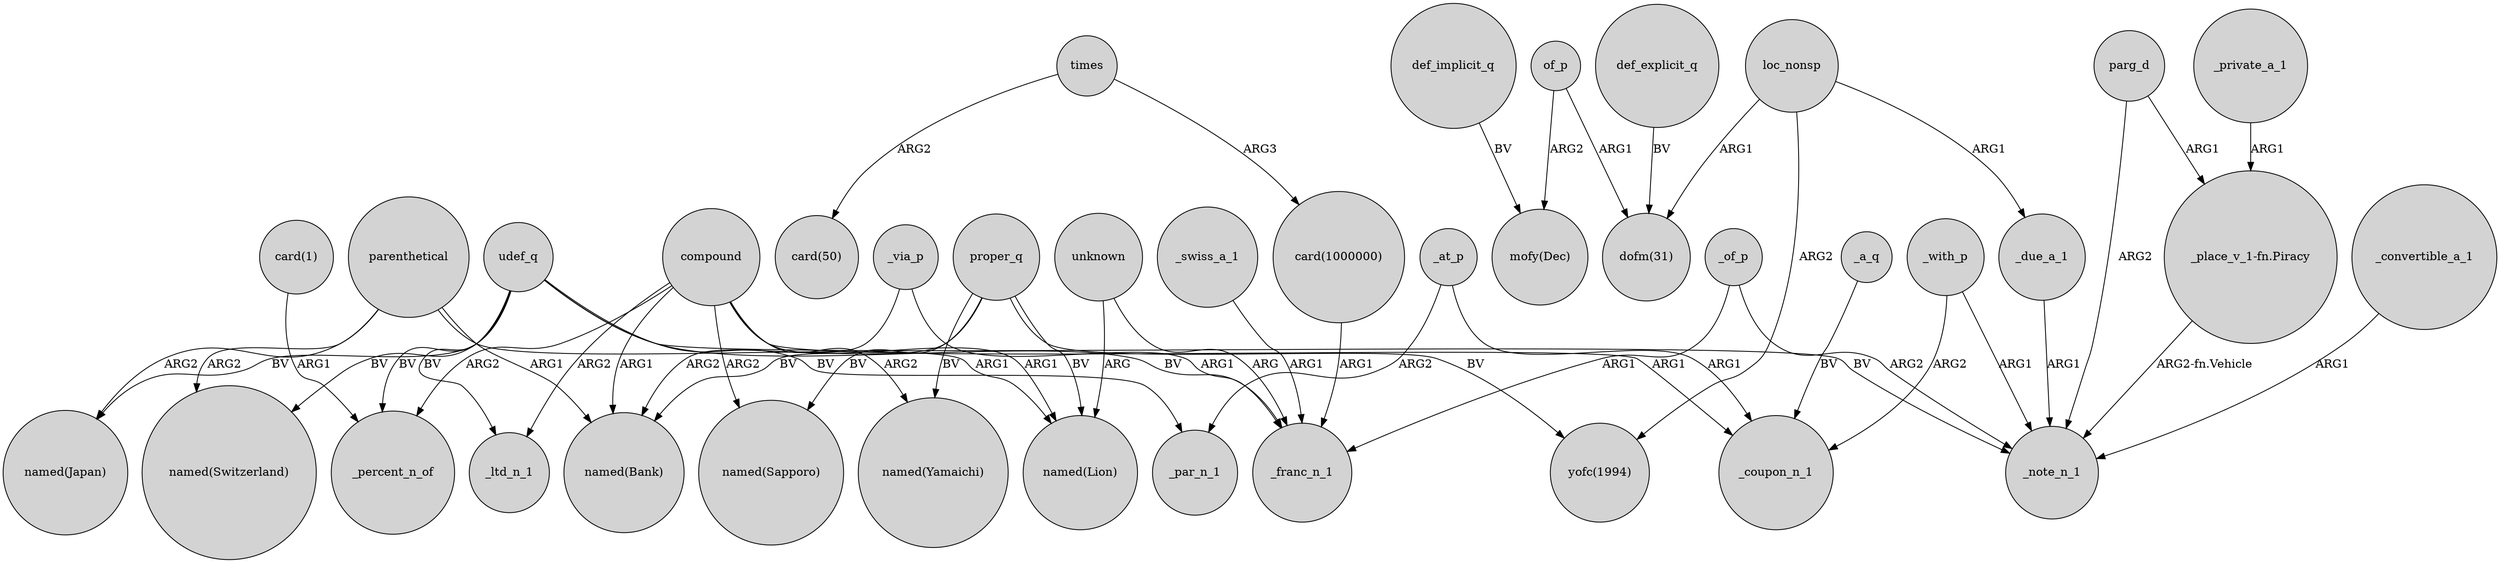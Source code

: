 digraph {
	node [shape=circle style=filled]
	compound -> _coupon_n_1 [label=ARG1]
	_at_p -> _par_n_1 [label=ARG2]
	times -> "card(50)" [label=ARG2]
	parenthetical -> "named(Lion)" [label=ARG1]
	_swiss_a_1 -> _franc_n_1 [label=ARG1]
	"card(1000000)" -> _franc_n_1 [label=ARG1]
	parenthetical -> "named(Bank)" [label=ARG1]
	times -> "card(1000000)" [label=ARG3]
	loc_nonsp -> "yofc(1994)" [label=ARG2]
	compound -> "named(Sapporo)" [label=ARG2]
	compound -> "named(Bank)" [label=ARG1]
	parenthetical -> "named(Japan)" [label=ARG2]
	of_p -> "dofm(31)" [label=ARG1]
	parenthetical -> "named(Switzerland)" [label=ARG2]
	_a_q -> _coupon_n_1 [label=BV]
	parg_d -> "_place_v_1-fn.Piracy" [label=ARG1]
	udef_q -> "named(Japan)" [label=BV]
	proper_q -> "named(Yamaichi)" [label=BV]
	parg_d -> _note_n_1 [label=ARG2]
	_at_p -> _coupon_n_1 [label=ARG1]
	udef_q -> _franc_n_1 [label=BV]
	udef_q -> _percent_n_of [label=BV]
	unknown -> _franc_n_1 [label=ARG]
	compound -> _percent_n_of [label=ARG2]
	udef_q -> _par_n_1 [label=BV]
	_convertible_a_1 -> _note_n_1 [label=ARG1]
	udef_q -> _note_n_1 [label=BV]
	proper_q -> "named(Sapporo)" [label=BV]
	_of_p -> _franc_n_1 [label=ARG1]
	proper_q -> "named(Lion)" [label=BV]
	unknown -> "named(Lion)" [label=ARG]
	"_place_v_1-fn.Piracy" -> _note_n_1 [label="ARG2-fn.Vehicle"]
	def_explicit_q -> "dofm(31)" [label=BV]
	compound -> "named(Lion)" [label=ARG1]
	compound -> _ltd_n_1 [label=ARG2]
	_with_p -> _note_n_1 [label=ARG1]
	loc_nonsp -> _due_a_1 [label=ARG1]
	_due_a_1 -> _note_n_1 [label=ARG1]
	"card(1)" -> _percent_n_of [label=ARG1]
	udef_q -> "named(Switzerland)" [label=BV]
	of_p -> "mofy(Dec)" [label=ARG2]
	_via_p -> "named(Bank)" [label=ARG2]
	_private_a_1 -> "_place_v_1-fn.Piracy" [label=ARG1]
	udef_q -> _ltd_n_1 [label=BV]
	_via_p -> _franc_n_1 [label=ARG1]
	loc_nonsp -> "dofm(31)" [label=ARG1]
	compound -> "named(Yamaichi)" [label=ARG2]
	_of_p -> _note_n_1 [label=ARG2]
	_with_p -> _coupon_n_1 [label=ARG2]
	proper_q -> "yofc(1994)" [label=BV]
	proper_q -> "named(Bank)" [label=BV]
	def_implicit_q -> "mofy(Dec)" [label=BV]
}
